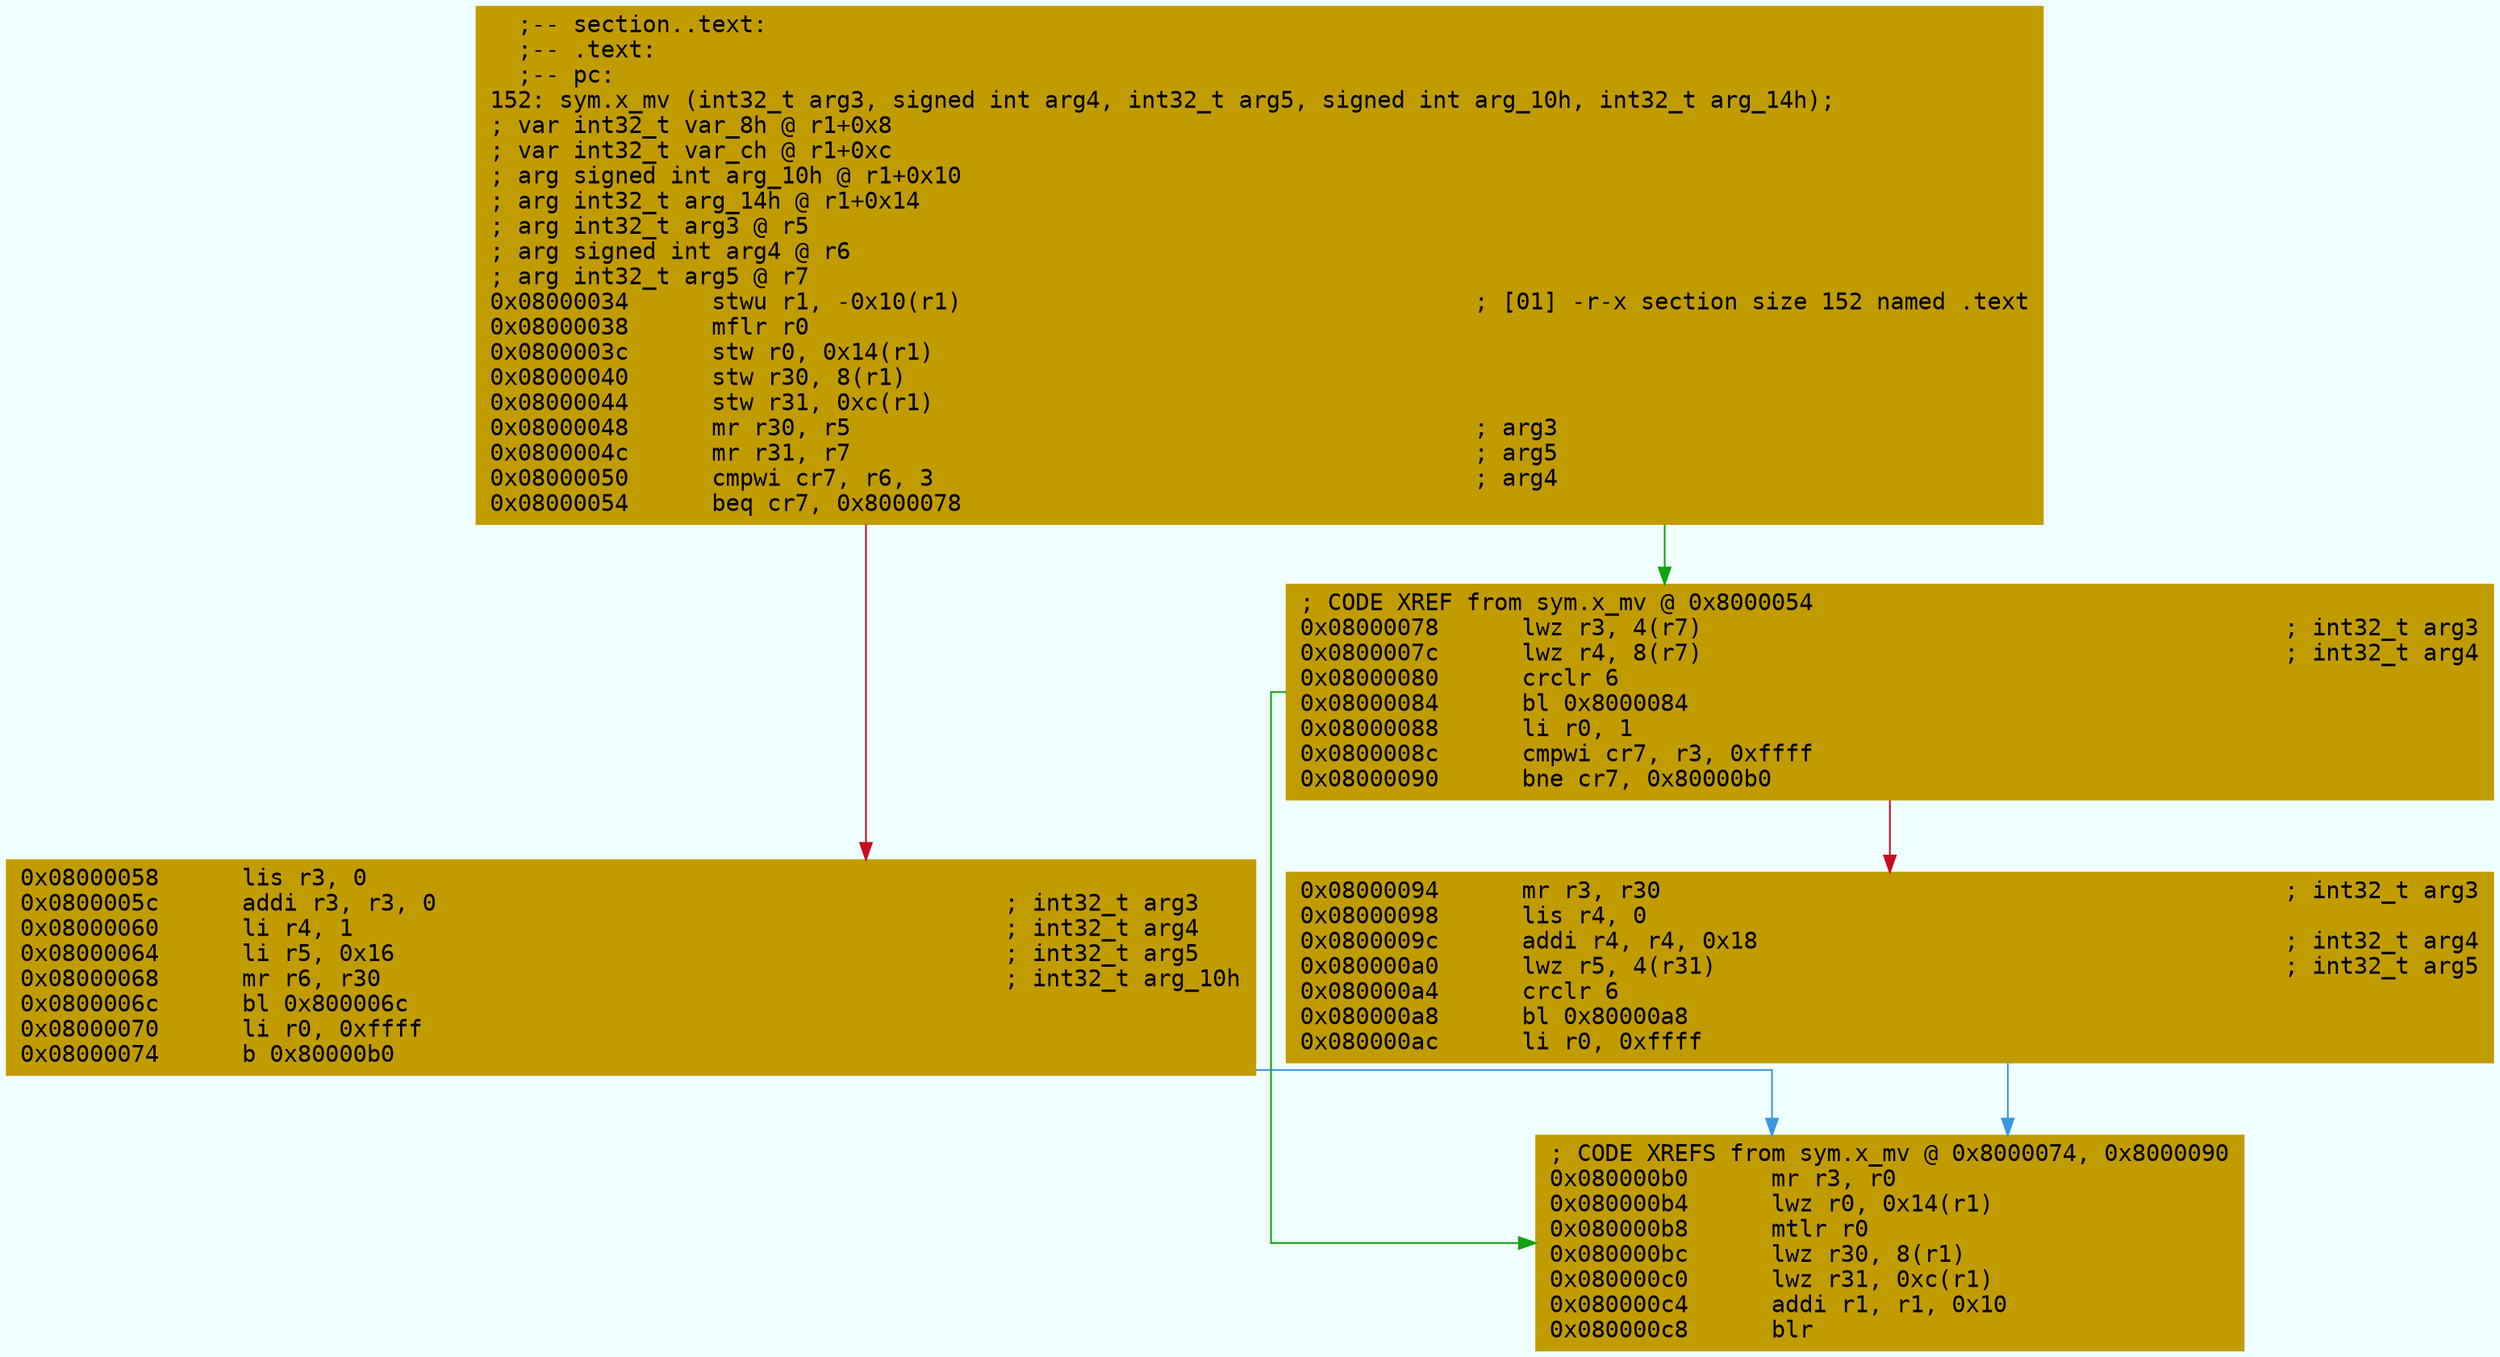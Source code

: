 digraph code {
	graph [bgcolor=azure fontsize=8 fontname="Courier" splines="ortho"];
	node [fillcolor=gray style=filled shape=box];
	edge [arrowhead="normal"];
	"0x08000034" [URL="sym.x_mv/0x08000034", fillcolor="#c19c00",color="#c19c00", fontname="Courier",label="  ;-- section..text:\l  ;-- .text:\l  ;-- pc:\l152: sym.x_mv (int32_t arg3, signed int arg4, int32_t arg5, signed int arg_10h, int32_t arg_14h);\l; var int32_t var_8h @ r1+0x8\l; var int32_t var_ch @ r1+0xc\l; arg signed int arg_10h @ r1+0x10\l; arg int32_t arg_14h @ r1+0x14\l; arg int32_t arg3 @ r5\l; arg signed int arg4 @ r6\l; arg int32_t arg5 @ r7\l0x08000034      stwu r1, -0x10(r1)                                     ; [01] -r-x section size 152 named .text\l0x08000038      mflr r0\l0x0800003c      stw r0, 0x14(r1)\l0x08000040      stw r30, 8(r1)\l0x08000044      stw r31, 0xc(r1)\l0x08000048      mr r30, r5                                             ; arg3\l0x0800004c      mr r31, r7                                             ; arg5\l0x08000050      cmpwi cr7, r6, 3                                       ; arg4\l0x08000054      beq cr7, 0x8000078\l"]
	"0x08000058" [URL="sym.x_mv/0x08000058", fillcolor="#c19c00",color="#c19c00", fontname="Courier",label="0x08000058      lis r3, 0\l0x0800005c      addi r3, r3, 0                                         ; int32_t arg3\l0x08000060      li r4, 1                                               ; int32_t arg4\l0x08000064      li r5, 0x16                                            ; int32_t arg5\l0x08000068      mr r6, r30                                             ; int32_t arg_10h\l0x0800006c      bl 0x800006c\l0x08000070      li r0, 0xffff\l0x08000074      b 0x80000b0\l"]
	"0x08000078" [URL="sym.x_mv/0x08000078", fillcolor="#c19c00",color="#c19c00", fontname="Courier",label="; CODE XREF from sym.x_mv @ 0x8000054\l0x08000078      lwz r3, 4(r7)                                          ; int32_t arg3\l0x0800007c      lwz r4, 8(r7)                                          ; int32_t arg4\l0x08000080      crclr 6\l0x08000084      bl 0x8000084\l0x08000088      li r0, 1\l0x0800008c      cmpwi cr7, r3, 0xffff\l0x08000090      bne cr7, 0x80000b0\l"]
	"0x08000094" [URL="sym.x_mv/0x08000094", fillcolor="#c19c00",color="#c19c00", fontname="Courier",label="0x08000094      mr r3, r30                                             ; int32_t arg3\l0x08000098      lis r4, 0\l0x0800009c      addi r4, r4, 0x18                                      ; int32_t arg4\l0x080000a0      lwz r5, 4(r31)                                         ; int32_t arg5\l0x080000a4      crclr 6\l0x080000a8      bl 0x80000a8\l0x080000ac      li r0, 0xffff\l"]
	"0x080000b0" [URL="sym.x_mv/0x080000b0", fillcolor="#c19c00",color="#c19c00", fontname="Courier",label="; CODE XREFS from sym.x_mv @ 0x8000074, 0x8000090\l0x080000b0      mr r3, r0\l0x080000b4      lwz r0, 0x14(r1)\l0x080000b8      mtlr r0\l0x080000bc      lwz r30, 8(r1)\l0x080000c0      lwz r31, 0xc(r1)\l0x080000c4      addi r1, r1, 0x10\l0x080000c8      blr\l"]
        "0x08000034" -> "0x08000078" [color="#13a10e"];
        "0x08000034" -> "0x08000058" [color="#c50f1f"];
        "0x08000058" -> "0x080000b0" [color="#3a96dd"];
        "0x08000078" -> "0x080000b0" [color="#13a10e"];
        "0x08000078" -> "0x08000094" [color="#c50f1f"];
        "0x08000094" -> "0x080000b0" [color="#3a96dd"];
}
